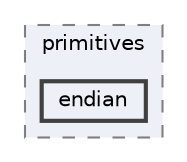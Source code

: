 digraph "src/OpenFOAM/primitives/endian"
{
 // LATEX_PDF_SIZE
  bgcolor="transparent";
  edge [fontname=Helvetica,fontsize=10,labelfontname=Helvetica,labelfontsize=10];
  node [fontname=Helvetica,fontsize=10,shape=box,height=0.2,width=0.4];
  compound=true
  subgraph clusterdir_3e50f45338116b169052b428016851aa {
    graph [ bgcolor="#edf0f7", pencolor="grey50", label="primitives", fontname=Helvetica,fontsize=10 style="filled,dashed", URL="dir_3e50f45338116b169052b428016851aa.html",tooltip=""]
  dir_b969870e063da0027f3eeeec2b37d4ff [label="endian", fillcolor="#edf0f7", color="grey25", style="filled,bold", URL="dir_b969870e063da0027f3eeeec2b37d4ff.html",tooltip=""];
  }
}
